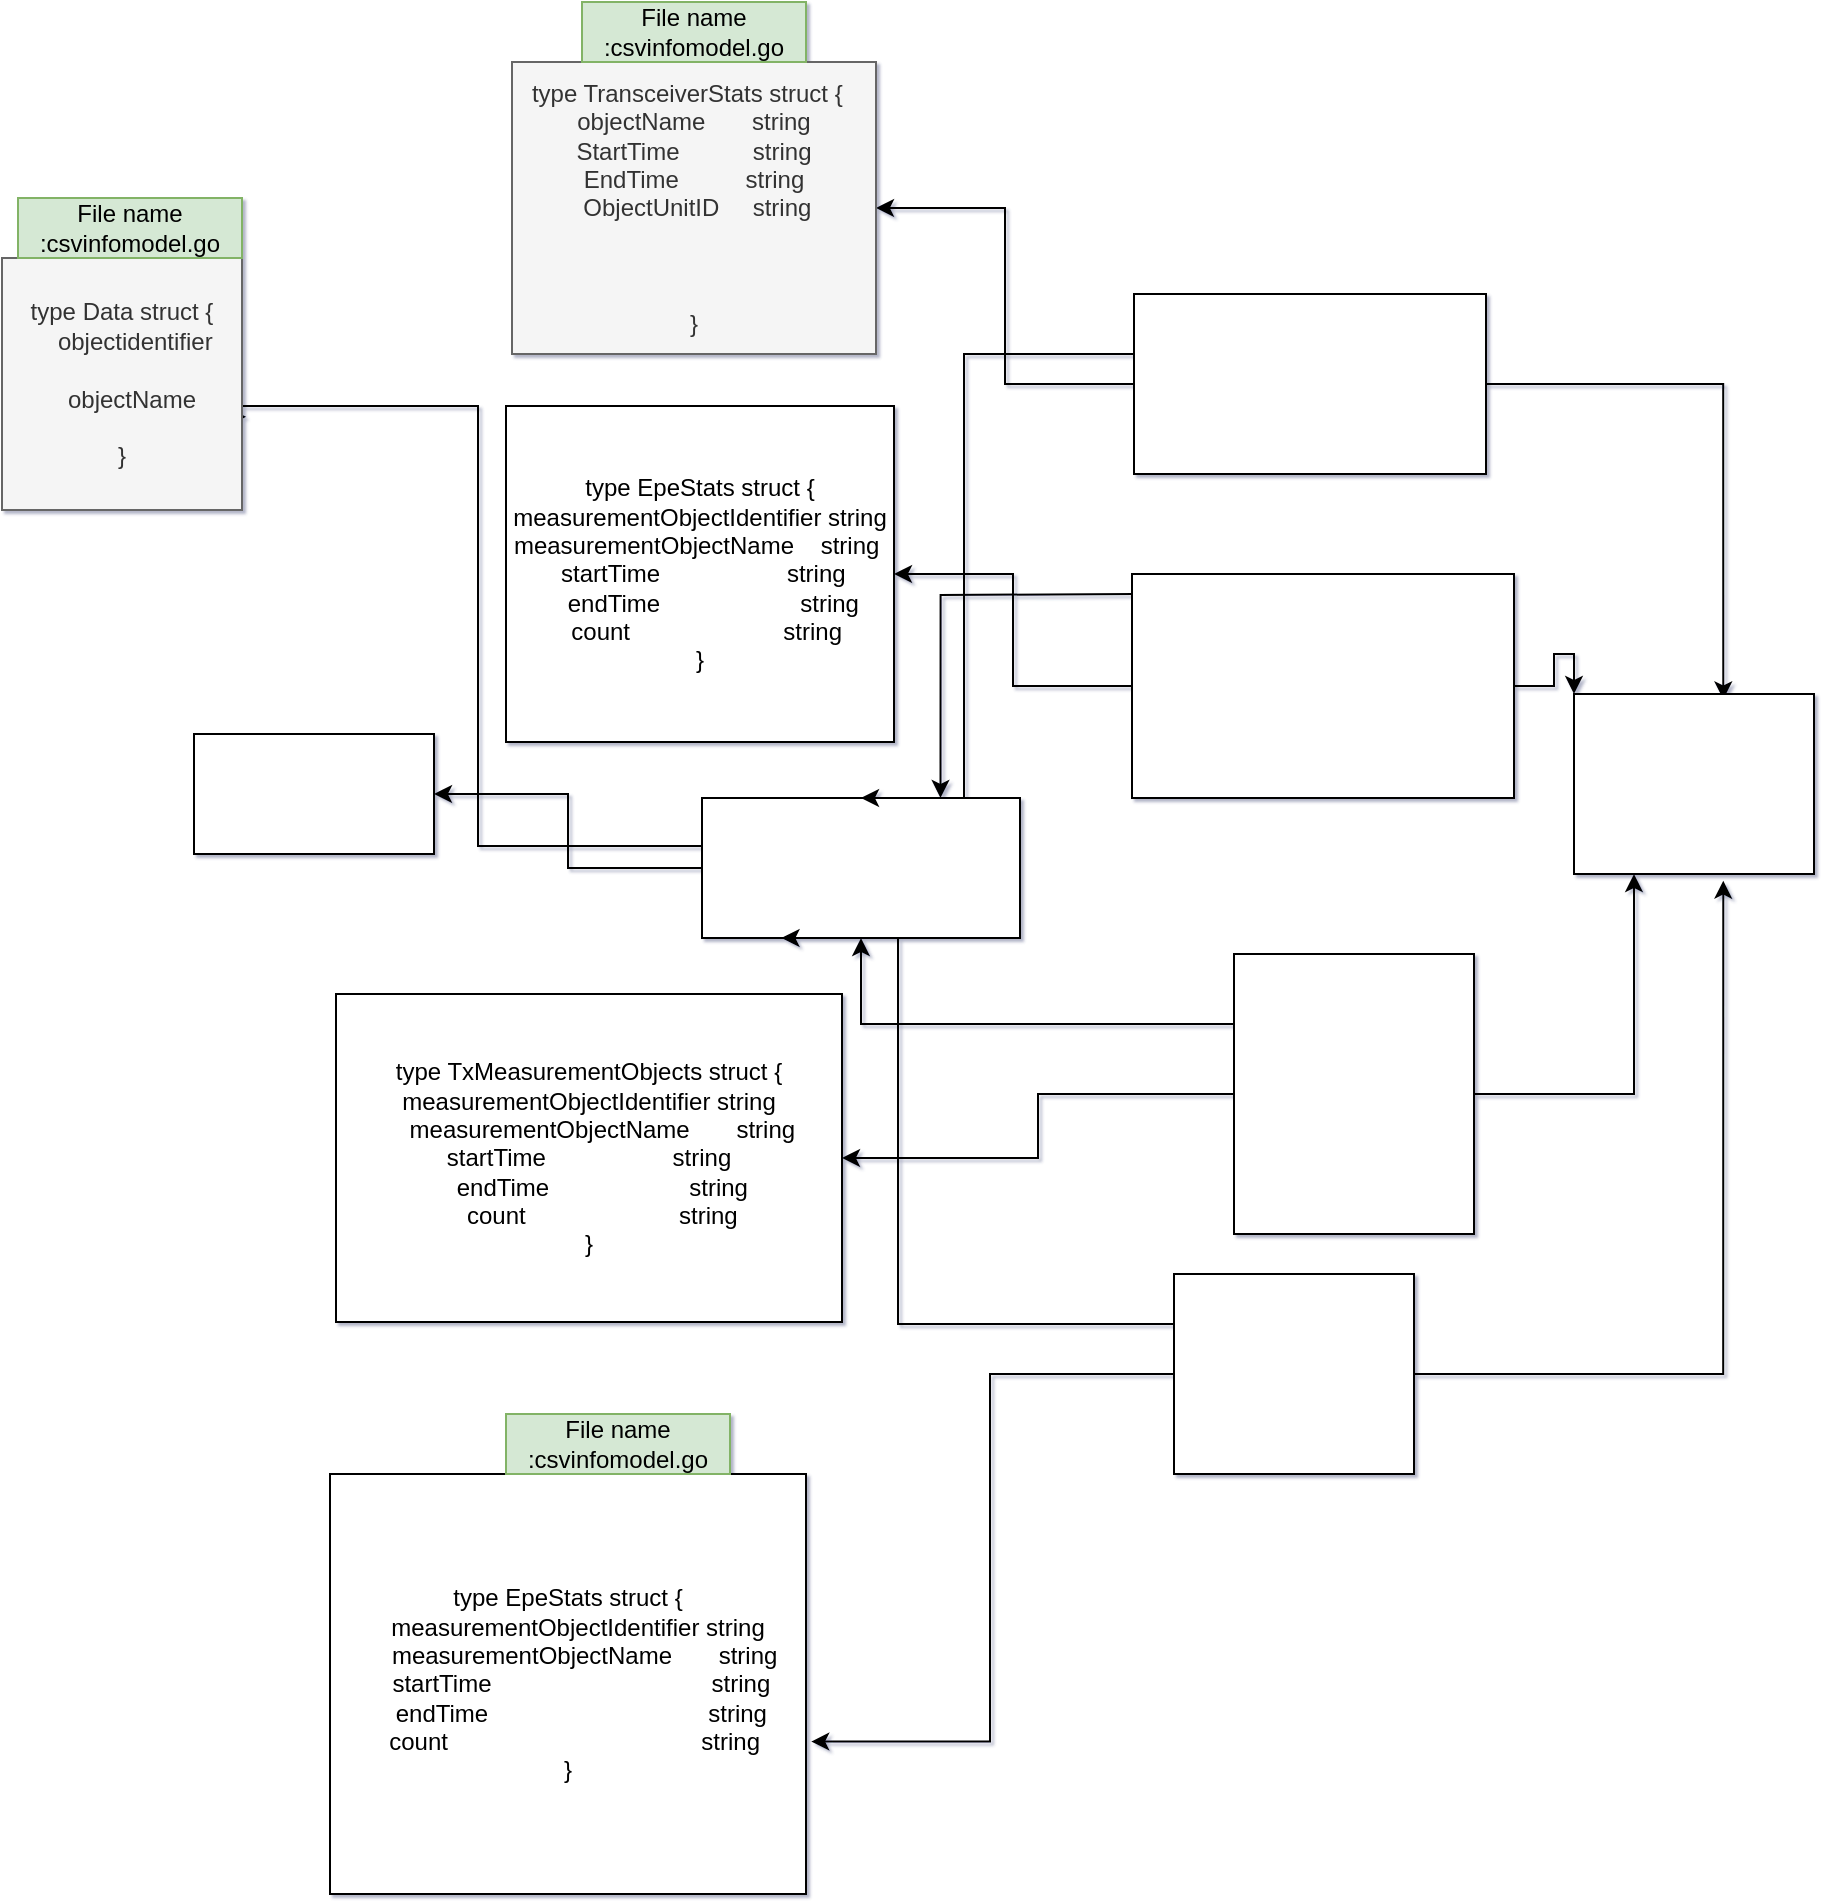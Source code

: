 <mxfile version="21.6.5" type="github">
  <diagram name="Page-1" id="2YBvvXClWsGukQMizWep">
    <mxGraphModel dx="1780" dy="1564" grid="1" gridSize="14" guides="1" tooltips="1" connect="1" arrows="1" fold="1" page="1" pageScale="1" pageWidth="850" pageHeight="1100" background="#FFFFFF" math="0" shadow="1">
      <root>
        <mxCell id="0" />
        <mxCell id="1" parent="0" />
        <mxCell id="JVdptQY95MM00BN9dN_g-1" value="" style="rounded=0;whiteSpace=wrap;html=1;" vertex="1" parent="1">
          <mxGeometry x="40" y="220" width="120" height="60" as="geometry" />
        </mxCell>
        <mxCell id="JVdptQY95MM00BN9dN_g-48" style="edgeStyle=orthogonalEdgeStyle;rounded=0;orthogonalLoop=1;jettySize=auto;html=1;entryX=1;entryY=0.5;entryDx=0;entryDy=0;" edge="1" parent="1" source="JVdptQY95MM00BN9dN_g-2" target="JVdptQY95MM00BN9dN_g-1">
          <mxGeometry relative="1" as="geometry" />
        </mxCell>
        <mxCell id="JVdptQY95MM00BN9dN_g-59" style="edgeStyle=orthogonalEdgeStyle;rounded=0;orthogonalLoop=1;jettySize=auto;html=1;entryX=1.017;entryY=0.63;entryDx=0;entryDy=0;entryPerimeter=0;" edge="1" parent="1" target="JVdptQY95MM00BN9dN_g-56">
          <mxGeometry relative="1" as="geometry">
            <mxPoint x="300.72" y="276.03" as="sourcePoint" />
            <mxPoint x="70" y="42" as="targetPoint" />
            <Array as="points">
              <mxPoint x="182" y="276" />
              <mxPoint x="182" y="56" />
              <mxPoint x="56" y="56" />
              <mxPoint x="56" y="61" />
            </Array>
          </mxGeometry>
        </mxCell>
        <mxCell id="JVdptQY95MM00BN9dN_g-2" value="" style="rounded=0;whiteSpace=wrap;html=1;" vertex="1" parent="1">
          <mxGeometry x="294" y="252" width="159" height="70" as="geometry" />
        </mxCell>
        <mxCell id="JVdptQY95MM00BN9dN_g-40" value="" style="edgeStyle=orthogonalEdgeStyle;rounded=0;orthogonalLoop=1;jettySize=auto;html=1;" edge="1" parent="1" source="JVdptQY95MM00BN9dN_g-4" target="JVdptQY95MM00BN9dN_g-26">
          <mxGeometry relative="1" as="geometry" />
        </mxCell>
        <mxCell id="JVdptQY95MM00BN9dN_g-43" style="edgeStyle=orthogonalEdgeStyle;rounded=0;orthogonalLoop=1;jettySize=auto;html=1;entryX=0.5;entryY=0;entryDx=0;entryDy=0;" edge="1" parent="1" source="JVdptQY95MM00BN9dN_g-4" target="JVdptQY95MM00BN9dN_g-2">
          <mxGeometry relative="1" as="geometry">
            <Array as="points">
              <mxPoint x="425" y="30" />
            </Array>
          </mxGeometry>
        </mxCell>
        <mxCell id="JVdptQY95MM00BN9dN_g-51" style="edgeStyle=orthogonalEdgeStyle;rounded=0;orthogonalLoop=1;jettySize=auto;html=1;entryX=0.622;entryY=0.03;entryDx=0;entryDy=0;entryPerimeter=0;" edge="1" parent="1" source="JVdptQY95MM00BN9dN_g-4" target="JVdptQY95MM00BN9dN_g-10">
          <mxGeometry relative="1" as="geometry" />
        </mxCell>
        <mxCell id="JVdptQY95MM00BN9dN_g-4" value="" style="rounded=0;whiteSpace=wrap;html=1;" vertex="1" parent="1">
          <mxGeometry x="510" width="176" height="90" as="geometry" />
        </mxCell>
        <mxCell id="JVdptQY95MM00BN9dN_g-41" value="" style="edgeStyle=orthogonalEdgeStyle;rounded=0;orthogonalLoop=1;jettySize=auto;html=1;" edge="1" parent="1" source="JVdptQY95MM00BN9dN_g-6" target="JVdptQY95MM00BN9dN_g-27">
          <mxGeometry relative="1" as="geometry" />
        </mxCell>
        <mxCell id="JVdptQY95MM00BN9dN_g-44" style="edgeStyle=orthogonalEdgeStyle;rounded=0;orthogonalLoop=1;jettySize=auto;html=1;entryX=0.75;entryY=0;entryDx=0;entryDy=0;" edge="1" parent="1" target="JVdptQY95MM00BN9dN_g-2">
          <mxGeometry relative="1" as="geometry">
            <mxPoint x="510" y="150" as="sourcePoint" />
            <mxPoint x="455" y="210" as="targetPoint" />
          </mxGeometry>
        </mxCell>
        <mxCell id="JVdptQY95MM00BN9dN_g-53" style="edgeStyle=orthogonalEdgeStyle;rounded=0;orthogonalLoop=1;jettySize=auto;html=1;entryX=0;entryY=0;entryDx=0;entryDy=0;" edge="1" parent="1" source="JVdptQY95MM00BN9dN_g-6" target="JVdptQY95MM00BN9dN_g-10">
          <mxGeometry relative="1" as="geometry" />
        </mxCell>
        <mxCell id="JVdptQY95MM00BN9dN_g-6" value="" style="rounded=0;whiteSpace=wrap;html=1;" vertex="1" parent="1">
          <mxGeometry x="509" y="140" width="191" height="112" as="geometry" />
        </mxCell>
        <mxCell id="JVdptQY95MM00BN9dN_g-45" style="edgeStyle=orthogonalEdgeStyle;rounded=0;orthogonalLoop=1;jettySize=auto;html=1;entryX=1;entryY=0.5;entryDx=0;entryDy=0;" edge="1" parent="1" source="JVdptQY95MM00BN9dN_g-7" target="JVdptQY95MM00BN9dN_g-28">
          <mxGeometry relative="1" as="geometry" />
        </mxCell>
        <mxCell id="JVdptQY95MM00BN9dN_g-49" style="edgeStyle=orthogonalEdgeStyle;rounded=0;orthogonalLoop=1;jettySize=auto;html=1;exitX=0;exitY=0.25;exitDx=0;exitDy=0;entryX=0.5;entryY=1;entryDx=0;entryDy=0;" edge="1" parent="1" source="JVdptQY95MM00BN9dN_g-7" target="JVdptQY95MM00BN9dN_g-2">
          <mxGeometry relative="1" as="geometry" />
        </mxCell>
        <mxCell id="JVdptQY95MM00BN9dN_g-54" style="edgeStyle=orthogonalEdgeStyle;rounded=0;orthogonalLoop=1;jettySize=auto;html=1;entryX=0.25;entryY=1;entryDx=0;entryDy=0;" edge="1" parent="1" source="JVdptQY95MM00BN9dN_g-7" target="JVdptQY95MM00BN9dN_g-10">
          <mxGeometry relative="1" as="geometry" />
        </mxCell>
        <mxCell id="JVdptQY95MM00BN9dN_g-7" value="" style="rounded=0;whiteSpace=wrap;html=1;" vertex="1" parent="1">
          <mxGeometry x="560" y="330" width="120" height="140" as="geometry" />
        </mxCell>
        <mxCell id="JVdptQY95MM00BN9dN_g-46" style="edgeStyle=orthogonalEdgeStyle;rounded=0;orthogonalLoop=1;jettySize=auto;html=1;entryX=1.011;entryY=0.637;entryDx=0;entryDy=0;entryPerimeter=0;" edge="1" parent="1" source="JVdptQY95MM00BN9dN_g-8" target="JVdptQY95MM00BN9dN_g-30">
          <mxGeometry relative="1" as="geometry" />
        </mxCell>
        <mxCell id="JVdptQY95MM00BN9dN_g-50" style="edgeStyle=orthogonalEdgeStyle;rounded=0;orthogonalLoop=1;jettySize=auto;html=1;exitX=0;exitY=0.25;exitDx=0;exitDy=0;entryX=0.25;entryY=1;entryDx=0;entryDy=0;" edge="1" parent="1" source="JVdptQY95MM00BN9dN_g-8" target="JVdptQY95MM00BN9dN_g-2">
          <mxGeometry relative="1" as="geometry">
            <Array as="points">
              <mxPoint x="392" y="515" />
              <mxPoint x="392" y="322" />
            </Array>
          </mxGeometry>
        </mxCell>
        <mxCell id="JVdptQY95MM00BN9dN_g-55" style="edgeStyle=orthogonalEdgeStyle;rounded=0;orthogonalLoop=1;jettySize=auto;html=1;entryX=0.622;entryY=1.037;entryDx=0;entryDy=0;entryPerimeter=0;" edge="1" parent="1" source="JVdptQY95MM00BN9dN_g-8" target="JVdptQY95MM00BN9dN_g-10">
          <mxGeometry relative="1" as="geometry" />
        </mxCell>
        <mxCell id="JVdptQY95MM00BN9dN_g-8" value="" style="rounded=0;whiteSpace=wrap;html=1;" vertex="1" parent="1">
          <mxGeometry x="530" y="490" width="120" height="100" as="geometry" />
        </mxCell>
        <mxCell id="JVdptQY95MM00BN9dN_g-10" value="" style="rounded=0;whiteSpace=wrap;html=1;" vertex="1" parent="1">
          <mxGeometry x="730" y="200" width="120" height="90" as="geometry" />
        </mxCell>
        <mxCell id="JVdptQY95MM00BN9dN_g-27" value="&lt;div&gt;type EpeStats struct {&lt;/div&gt;&lt;div&gt;measurementObjectIdentifier string&lt;/div&gt;&lt;div&gt;&lt;span style=&quot;background-color: initial;&quot;&gt;measurementObjectName&amp;nbsp; &amp;nbsp; string&amp;nbsp; &lt;/span&gt;&lt;span style=&quot;background-color: initial;&quot;&gt;&lt;span style=&quot;white-space: pre;&quot;&gt;&amp;nbsp;&lt;/span&gt;&lt;/span&gt;&lt;span style=&quot;background-color: initial;&quot;&gt;startTime&amp;nbsp; &amp;nbsp; &amp;nbsp; &amp;nbsp; &amp;nbsp; &amp;nbsp; &amp;nbsp; &amp;nbsp; &amp;nbsp; &amp;nbsp;string&lt;/span&gt;&lt;/div&gt;&lt;div&gt;&lt;span style=&quot;&quot;&gt;&lt;span style=&quot;&quot;&gt;&lt;span style=&quot;white-space: pre;&quot;&gt;&amp;nbsp;&amp;nbsp;&amp;nbsp;&amp;nbsp;&lt;/span&gt;&lt;/span&gt;endTime&amp;nbsp; &amp;nbsp; &amp;nbsp; &amp;nbsp; &amp;nbsp; &amp;nbsp; &amp;nbsp; &amp;nbsp; &amp;nbsp; &amp;nbsp; &amp;nbsp;string&lt;/span&gt;&lt;/div&gt;&lt;div&gt;&lt;span style=&quot;&quot;&gt;&lt;span style=&quot;&quot;&gt;&lt;span style=&quot;white-space: pre;&quot;&gt;&amp;nbsp;&amp;nbsp;&lt;/span&gt;&lt;/span&gt;count&amp;nbsp; &amp;nbsp; &amp;nbsp; &amp;nbsp; &amp;nbsp; &amp;nbsp; &amp;nbsp; &amp;nbsp; &amp;nbsp; &amp;nbsp; &amp;nbsp; &amp;nbsp;string&lt;/span&gt;&lt;/div&gt;&lt;div&gt;}&lt;/div&gt;" style="rounded=0;whiteSpace=wrap;html=1;" vertex="1" parent="1">
          <mxGeometry x="196" y="56" width="194" height="168" as="geometry" />
        </mxCell>
        <mxCell id="JVdptQY95MM00BN9dN_g-28" value="&lt;div&gt;type TxMeasurementObjects struct {&lt;/div&gt;&lt;div&gt;measurementObjectIdentifier string&lt;span style=&quot;&quot;&gt;&lt;/span&gt;&lt;/div&gt;&lt;div&gt;&lt;span style=&quot;&quot;&gt;&lt;span style=&quot;&quot;&gt;&lt;span style=&quot;white-space: pre;&quot;&gt;&amp;nbsp;&amp;nbsp;&amp;nbsp;&amp;nbsp;&lt;/span&gt;&lt;/span&gt;measurementObjectName&amp;nbsp; &amp;nbsp; &amp;nbsp; &amp;nbsp;string&lt;/span&gt;&lt;/div&gt;&lt;div&gt;&lt;span style=&quot;&quot;&gt;startTime&amp;nbsp; &amp;nbsp; &amp;nbsp; &amp;nbsp; &amp;nbsp; &amp;nbsp; &amp;nbsp; &amp;nbsp; &amp;nbsp; &amp;nbsp;string&lt;/span&gt;&lt;/div&gt;&lt;div&gt;&lt;span style=&quot;&quot;&gt;&lt;span style=&quot;&quot;&gt;&lt;span style=&quot;white-space: pre;&quot;&gt;&amp;nbsp;&amp;nbsp;&amp;nbsp;&amp;nbsp;&lt;/span&gt;&lt;/span&gt;endTime&amp;nbsp; &amp;nbsp; &amp;nbsp; &amp;nbsp; &amp;nbsp; &amp;nbsp; &amp;nbsp; &amp;nbsp; &amp;nbsp; &amp;nbsp; &amp;nbsp;string&lt;/span&gt;&lt;/div&gt;&lt;div&gt;&lt;span style=&quot;&quot;&gt;&lt;span style=&quot;&quot;&gt;&lt;span style=&quot;white-space: pre;&quot;&gt;&amp;nbsp;&amp;nbsp;&amp;nbsp;&amp;nbsp;&lt;/span&gt;&lt;/span&gt;count&amp;nbsp; &amp;nbsp; &amp;nbsp; &amp;nbsp; &amp;nbsp; &amp;nbsp; &amp;nbsp; &amp;nbsp; &amp;nbsp; &amp;nbsp; &amp;nbsp; &amp;nbsp;string&lt;/span&gt;&lt;/div&gt;&lt;div&gt;}&lt;/div&gt;" style="rounded=0;whiteSpace=wrap;html=1;" vertex="1" parent="1">
          <mxGeometry x="111" y="350" width="253" height="164" as="geometry" />
        </mxCell>
        <mxCell id="JVdptQY95MM00BN9dN_g-30" value="&lt;div&gt;type EpeStats struct {&lt;/div&gt;&lt;div&gt;&amp;nbsp; &amp;nbsp;measurementObjectIdentifier string&lt;span style=&quot;&quot;&gt;&lt;/span&gt;&lt;/div&gt;&lt;div&gt;&lt;span style=&quot;&quot;&gt;&lt;span style=&quot;&quot;&gt;&lt;span style=&quot;white-space: pre;&quot;&gt;&amp;nbsp;&amp;nbsp;&amp;nbsp;&amp;nbsp; &lt;/span&gt;&lt;/span&gt;measurementObjectName&amp;nbsp; &amp;nbsp; &amp;nbsp; &amp;nbsp;string&lt;/span&gt;&lt;/div&gt;&lt;div&gt;&lt;span style=&quot;&quot;&gt;&lt;span style=&quot;&quot;&gt;&lt;span style=&quot;white-space: pre;&quot;&gt;&amp;nbsp;&amp;nbsp;&amp;nbsp;&amp;nbsp;&lt;/span&gt;&lt;/span&gt;startTime&amp;nbsp; &amp;nbsp; &amp;nbsp; &amp;nbsp; &amp;nbsp; &amp;nbsp; &amp;nbsp; &amp;nbsp; &amp;nbsp; &amp;nbsp; &amp;nbsp; &amp;nbsp; &amp;nbsp; &amp;nbsp; &amp;nbsp; &amp;nbsp; &amp;nbsp;string&lt;/span&gt;&lt;/div&gt;&lt;div&gt;&lt;span style=&quot;&quot;&gt;&lt;span style=&quot;&quot;&gt;&lt;span style=&quot;white-space: pre;&quot;&gt;&amp;nbsp;&amp;nbsp;&amp;nbsp;&amp;nbsp;&lt;/span&gt;&lt;/span&gt;endTime&amp;nbsp; &amp;nbsp; &amp;nbsp; &amp;nbsp; &amp;nbsp; &amp;nbsp; &amp;nbsp; &amp;nbsp; &amp;nbsp; &amp;nbsp; &amp;nbsp; &amp;nbsp; &amp;nbsp; &amp;nbsp; &amp;nbsp; &amp;nbsp; &amp;nbsp;string&lt;/span&gt;&lt;/div&gt;&lt;div&gt;&lt;span style=&quot;&quot;&gt;&lt;span style=&quot;&quot;&gt;&lt;span style=&quot;white-space: pre;&quot;&gt;&amp;nbsp;&amp;nbsp;&lt;/span&gt;&lt;/span&gt;count&amp;nbsp; &amp;nbsp; &amp;nbsp; &amp;nbsp; &amp;nbsp; &amp;nbsp; &amp;nbsp; &amp;nbsp; &amp;nbsp; &amp;nbsp; &amp;nbsp; &amp;nbsp; &amp;nbsp; &amp;nbsp; &amp;nbsp; &amp;nbsp; &amp;nbsp; &amp;nbsp; &amp;nbsp; string&lt;/span&gt;&lt;/div&gt;&lt;div&gt;}&lt;/div&gt;" style="rounded=0;whiteSpace=wrap;html=1;" vertex="1" parent="1">
          <mxGeometry x="108" y="590" width="238" height="210" as="geometry" />
        </mxCell>
        <mxCell id="JVdptQY95MM00BN9dN_g-56" value="&lt;div&gt;type Data struct {&lt;/div&gt;&lt;div&gt;&amp;nbsp; &amp;nbsp; objectidentifier&lt;span style=&quot;&quot;&gt;&lt;/span&gt;&lt;/div&gt;&lt;div&gt;&lt;br&gt;&lt;/div&gt;&lt;div&gt;&lt;span style=&quot;&quot;&gt;&lt;span style=&quot;&quot;&gt;&lt;span style=&quot;white-space: pre;&quot;&gt;&amp;nbsp;&amp;nbsp;&amp;nbsp;&amp;nbsp;&lt;/span&gt;&lt;/span&gt;objectName&amp;nbsp;&lt;/span&gt;&lt;/div&gt;&lt;div&gt;&lt;span style=&quot;&quot;&gt;&amp;nbsp;&lt;/span&gt;&lt;/div&gt;&lt;div&gt;}&lt;/div&gt;" style="rounded=0;whiteSpace=wrap;html=1;fillColor=#f5f5f5;strokeColor=#666666;fontColor=#333333;" vertex="1" parent="1">
          <mxGeometry x="-56" y="-18" width="120" height="126" as="geometry" />
        </mxCell>
        <mxCell id="JVdptQY95MM00BN9dN_g-61" value="File name :csvinfomodel.go" style="text;html=1;strokeColor=#82b366;fillColor=#d5e8d4;align=center;verticalAlign=middle;whiteSpace=wrap;rounded=0;" vertex="1" parent="1">
          <mxGeometry x="-48" y="-48" width="112" height="30" as="geometry" />
        </mxCell>
        <mxCell id="JVdptQY95MM00BN9dN_g-26" value="type TransceiverStats struct {&amp;nbsp;&amp;nbsp;&lt;br&gt;&lt;div&gt;objectName&amp;nbsp; &amp;nbsp; &amp;nbsp; &amp;nbsp;string&lt;/div&gt;&lt;div&gt;StartTime&amp;nbsp; &amp;nbsp; &amp;nbsp; &amp;nbsp; &amp;nbsp; &amp;nbsp;string&lt;span style=&quot;&quot;&gt;&lt;/span&gt;&lt;/div&gt;&lt;div&gt;&lt;span style=&quot;&quot;&gt;EndTime&amp;nbsp; &amp;nbsp; &amp;nbsp; &amp;nbsp; &amp;nbsp; string&lt;/span&gt;&lt;/div&gt;&lt;div&gt;&lt;span style=&quot;&quot;&gt;&lt;span style=&quot;&quot;&gt;&lt;span style=&quot;white-space: pre;&quot;&gt;&amp;nbsp;&lt;/span&gt;&lt;/span&gt;ObjectUnitID&amp;nbsp; &amp;nbsp; &amp;nbsp;string&lt;/span&gt;&lt;/div&gt;&lt;div&gt;&lt;span style=&quot;&quot;&gt;&lt;br&gt;&lt;/span&gt;&lt;/div&gt;&lt;div&gt;&lt;/div&gt;&lt;br&gt;&lt;br&gt;}" style="rounded=0;whiteSpace=wrap;html=1;fillColor=#f5f5f5;strokeColor=#666666;fontColor=#333333;" vertex="1" parent="1">
          <mxGeometry x="199" y="-116" width="182" height="146" as="geometry" />
        </mxCell>
        <mxCell id="JVdptQY95MM00BN9dN_g-66" value="File name :csvinfomodel.go" style="text;html=1;strokeColor=#82b366;fillColor=#d5e8d4;align=center;verticalAlign=middle;whiteSpace=wrap;rounded=0;" vertex="1" parent="1">
          <mxGeometry x="234" y="-146" width="112" height="30" as="geometry" />
        </mxCell>
        <mxCell id="JVdptQY95MM00BN9dN_g-68" value="File name :csvinfomodel.go" style="text;html=1;strokeColor=#82b366;fillColor=#d5e8d4;align=center;verticalAlign=middle;whiteSpace=wrap;rounded=0;" vertex="1" parent="1">
          <mxGeometry x="196" y="560" width="112" height="30" as="geometry" />
        </mxCell>
      </root>
    </mxGraphModel>
  </diagram>
</mxfile>
